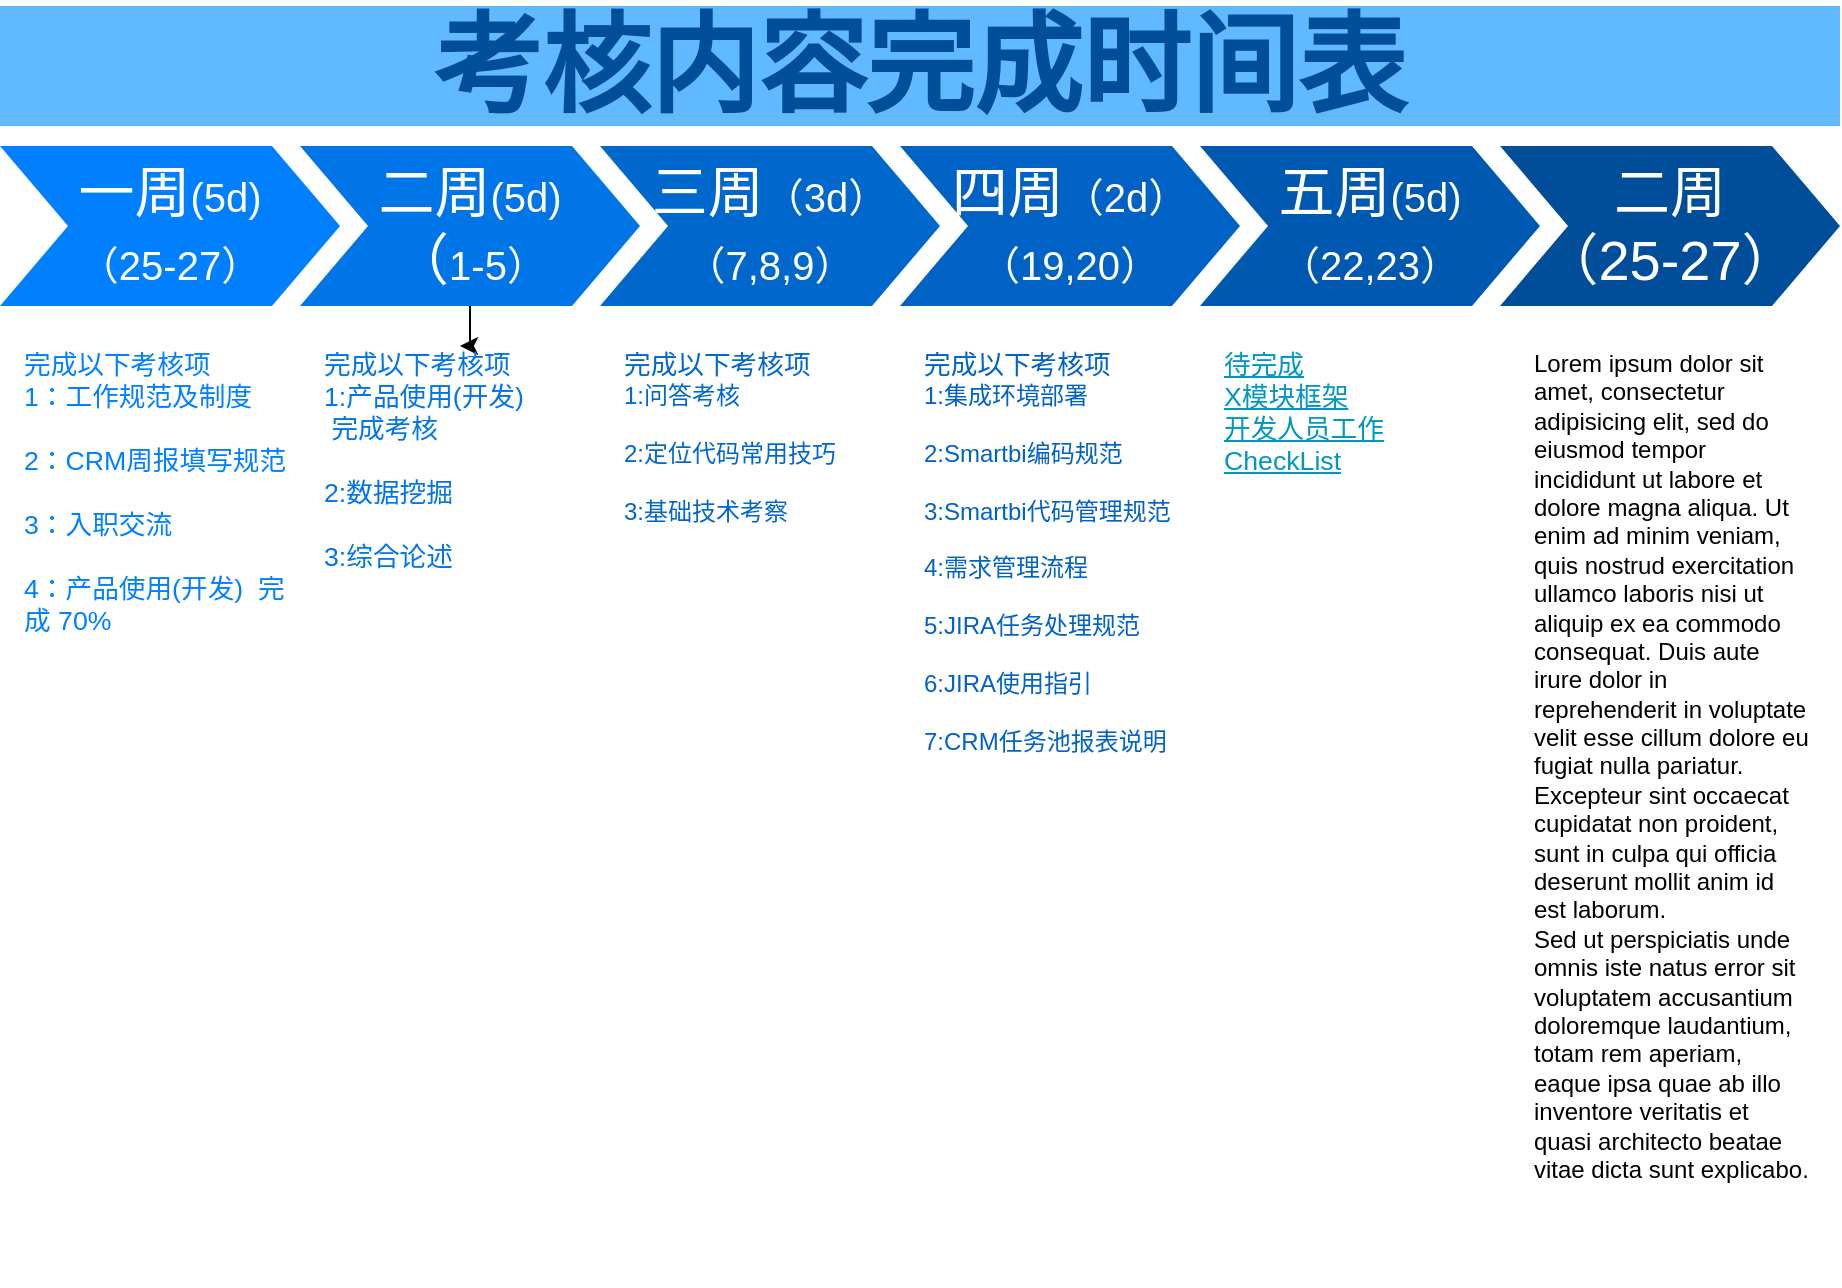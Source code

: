 <mxfile version="14.4.2" type="github">
  <diagram name="Page-1" id="d9b1e647-80fa-b4a2-5024-87a742678bcc">
    <mxGraphModel dx="1422" dy="762" grid="1" gridSize="10" guides="1" tooltips="1" connect="1" arrows="1" fold="1" page="1" pageScale="1" pageWidth="1100" pageHeight="850" background="#ffffff" math="0" shadow="0">
      <root>
        <mxCell id="0" />
        <mxCell id="1" parent="0" />
        <mxCell id="57fe6abec08f04cb-1" value="一周&lt;font style=&quot;font-size: 20px&quot;&gt;(5d)&lt;/font&gt;&lt;br&gt;&lt;font style=&quot;font-size: 20px&quot;&gt;（25-27）&lt;/font&gt;" style="shape=step;whiteSpace=wrap;html=1;fontSize=28;fontColor=#FFFFFF;strokeColor=none;fillColor=#0080FF;" parent="1" vertex="1">
          <mxGeometry x="90" y="180" width="170" height="80" as="geometry" />
        </mxCell>
        <mxCell id="Bvc8APwwQaWXMPsRPmAm-2" value="" style="edgeStyle=orthogonalEdgeStyle;rounded=0;orthogonalLoop=1;jettySize=auto;html=1;" edge="1" parent="1" source="57fe6abec08f04cb-2" target="57fe6abec08f04cb-9">
          <mxGeometry relative="1" as="geometry" />
        </mxCell>
        <mxCell id="57fe6abec08f04cb-2" value="二周&lt;font style=&quot;font-size: 20px&quot;&gt;(5d)&lt;/font&gt;&lt;br&gt;（&lt;font style=&quot;font-size: 20px&quot;&gt;1-5）&lt;/font&gt;" style="shape=step;whiteSpace=wrap;html=1;fontSize=28;fontColor=#FFFFFF;strokeColor=none;fillColor=#0075E8;" parent="1" vertex="1">
          <mxGeometry x="240" y="180" width="170" height="80" as="geometry" />
        </mxCell>
        <mxCell id="57fe6abec08f04cb-3" value="&lt;font style=&quot;font-size: 28px&quot;&gt;三周&lt;/font&gt;&lt;font style=&quot;font-size: 20px&quot;&gt;（3d）&lt;br&gt;（7,8,9）&lt;/font&gt;" style="shape=step;whiteSpace=wrap;html=1;fontSize=28;fontColor=#FFFFFF;strokeColor=none;fillColor=#0067CC;" parent="1" vertex="1">
          <mxGeometry x="390" y="180" width="170" height="80" as="geometry" />
        </mxCell>
        <mxCell id="57fe6abec08f04cb-4" value="四周&lt;font style=&quot;font-size: 20px&quot;&gt;（2d）&lt;br&gt;（19,20）&lt;/font&gt;" style="shape=step;whiteSpace=wrap;html=1;fontSize=28;fontColor=#FFFFFF;strokeColor=none;fillColor=#0062C4;" parent="1" vertex="1">
          <mxGeometry x="540" y="180" width="170" height="80" as="geometry" />
        </mxCell>
        <mxCell id="57fe6abec08f04cb-5" value="&lt;font style=&quot;font-size: 28px&quot;&gt;五周&lt;/font&gt;&lt;font style=&quot;font-size: 20px&quot;&gt;(5d)&lt;br&gt;（22,23）&lt;/font&gt;" style="shape=step;whiteSpace=wrap;html=1;fontSize=28;fillColor=#0059B0;fontColor=#FFFFFF;strokeColor=none;" parent="1" vertex="1">
          <mxGeometry x="690" y="180" width="170" height="80" as="geometry" />
        </mxCell>
        <mxCell id="57fe6abec08f04cb-6" value="二周&lt;br&gt;（25-27）" style="shape=step;whiteSpace=wrap;html=1;fontSize=28;fillColor=#004D99;fontColor=#FFFFFF;strokeColor=none;" parent="1" vertex="1">
          <mxGeometry x="840" y="180" width="170" height="80" as="geometry" />
        </mxCell>
        <mxCell id="57fe6abec08f04cb-7" value="考核内容完成时间表" style="text;html=1;strokeColor=none;fillColor=#61BAFF;align=center;verticalAlign=middle;whiteSpace=wrap;fontSize=54;fontStyle=1;fontColor=#004D99;" parent="1" vertex="1">
          <mxGeometry x="90" y="110" width="920" height="60" as="geometry" />
        </mxCell>
        <mxCell id="57fe6abec08f04cb-8" value="&lt;div&gt;&lt;font color=&quot;#0080ff&quot;&gt;&lt;span style=&quot;font-size: 13.333px&quot;&gt;完成以下考核项&lt;/span&gt;&lt;span style=&quot;font-size: 13.333px&quot;&gt;&lt;br&gt;&lt;/span&gt;&lt;/font&gt;&lt;/div&gt;&lt;div&gt;&lt;span style=&quot;font-size: 13.333px&quot;&gt;&lt;font color=&quot;#0080ff&quot;&gt;1：工作规范及制度&lt;/font&gt;&lt;/span&gt;&lt;/div&gt;&lt;div&gt;&lt;span style=&quot;font-size: 13.333px&quot;&gt;&lt;font color=&quot;#0080ff&quot;&gt;&lt;br&gt;&lt;/font&gt;&lt;/span&gt;&lt;/div&gt;&lt;div&gt;&lt;span style=&quot;font-size: 13.333px&quot;&gt;&lt;font color=&quot;#0080ff&quot;&gt;2：CRM周报填写规范&lt;/font&gt;&lt;/span&gt;&lt;/div&gt;&lt;div&gt;&lt;span style=&quot;font-size: 13.333px&quot;&gt;&lt;font color=&quot;#0080ff&quot;&gt;&lt;br&gt;&lt;/font&gt;&lt;/span&gt;&lt;/div&gt;&lt;div&gt;&lt;span style=&quot;font-size: 13.333px&quot;&gt;&lt;font color=&quot;#0080ff&quot;&gt;3：入职交流&lt;/font&gt;&lt;/span&gt;&lt;/div&gt;&lt;div&gt;&lt;span style=&quot;font-size: 13.333px&quot;&gt;&lt;font color=&quot;#0080ff&quot;&gt;&lt;br&gt;&lt;/font&gt;&lt;/span&gt;&lt;/div&gt;&lt;div&gt;&lt;span style=&quot;font-size: 13.333px&quot;&gt;&lt;font color=&quot;#0080ff&quot;&gt;4：产品使用(开发)&amp;nbsp; 完成 70%&lt;/font&gt;&lt;/span&gt;&lt;/div&gt;" style="text;spacingTop=-5;fillColor=#ffffff;whiteSpace=wrap;html=1;align=left;fontSize=12;fontFamily=Helvetica;fillColor=none;strokeColor=none;" parent="1" vertex="1">
          <mxGeometry x="100" y="280" width="140" height="470" as="geometry" />
        </mxCell>
        <mxCell id="57fe6abec08f04cb-9" value="&lt;div&gt;&lt;span style=&quot;font-size: 13.333px&quot;&gt;&lt;font color=&quot;#0075e8&quot;&gt;完成以下考核项&lt;/font&gt;&lt;/span&gt;&lt;/div&gt;&lt;div&gt;&lt;span style=&quot;font-size: 13.333px&quot;&gt;&lt;font color=&quot;#0075e8&quot;&gt;1:产品使用(开发)&amp;nbsp; &amp;nbsp; &amp;nbsp; &amp;nbsp;完成考核&lt;/font&gt;&lt;/span&gt;&lt;/div&gt;&lt;div&gt;&lt;span style=&quot;font-size: 13.333px&quot;&gt;&lt;font color=&quot;#0075e8&quot;&gt;&lt;br&gt;&lt;/font&gt;&lt;/span&gt;&lt;/div&gt;&lt;div&gt;&lt;span style=&quot;font-size: 13.333px&quot;&gt;&lt;font color=&quot;#0075e8&quot;&gt;2:数据挖掘&lt;/font&gt;&lt;/span&gt;&lt;/div&gt;&lt;div&gt;&lt;span style=&quot;font-size: 13.333px&quot;&gt;&lt;font color=&quot;#0075e8&quot;&gt;&lt;br&gt;&lt;/font&gt;&lt;/span&gt;&lt;/div&gt;&lt;div&gt;&lt;span style=&quot;font-size: 13.333px&quot;&gt;&lt;font color=&quot;#0075e8&quot;&gt;3:综合论述&lt;/font&gt;&lt;/span&gt;&lt;/div&gt;&lt;div&gt;&lt;br&gt;&lt;/div&gt;" style="text;spacingTop=-5;fillColor=#ffffff;whiteSpace=wrap;html=1;align=left;fontSize=12;fontFamily=Helvetica;fillColor=none;strokeColor=none;" parent="1" vertex="1">
          <mxGeometry x="250" y="280" width="140" height="470" as="geometry" />
        </mxCell>
        <mxCell id="57fe6abec08f04cb-10" value="&lt;div&gt;&lt;font color=&quot;#0067cc&quot;&gt;&lt;span style=&quot;font-size: 13.333px&quot;&gt;完成以下考核项&lt;/span&gt;&lt;br&gt;&lt;/font&gt;&lt;/div&gt;&lt;div&gt;&lt;font color=&quot;#0067cc&quot;&gt;1:问答考核&lt;/font&gt;&lt;/div&gt;&lt;div&gt;&lt;font color=&quot;#0067cc&quot;&gt;&lt;br&gt;&lt;/font&gt;&lt;/div&gt;&lt;div&gt;&lt;font color=&quot;#0067cc&quot;&gt;2:定位代码常用技巧&lt;/font&gt;&lt;/div&gt;&lt;div&gt;&lt;font color=&quot;#0067cc&quot;&gt;&lt;br&gt;&lt;/font&gt;&lt;/div&gt;&lt;div&gt;&lt;font color=&quot;#0067cc&quot;&gt;3:基础技术考察&lt;/font&gt;&lt;/div&gt;" style="text;spacingTop=-5;fillColor=#ffffff;whiteSpace=wrap;html=1;align=left;fontSize=12;fontFamily=Helvetica;fillColor=none;strokeColor=none;" parent="1" vertex="1">
          <mxGeometry x="400" y="280" width="140" height="470" as="geometry" />
        </mxCell>
        <mxCell id="57fe6abec08f04cb-11" value="&lt;div&gt;&lt;div&gt;&lt;font color=&quot;#0062c4&quot;&gt;&lt;span style=&quot;font-size: 13.333px&quot;&gt;完成以下考核项&lt;/span&gt;&lt;br&gt;&lt;/font&gt;&lt;/div&gt;&lt;div&gt;&lt;font color=&quot;#0062c4&quot;&gt;1:集成环境部署&lt;span&gt;	&lt;/span&gt;&amp;nbsp; &amp;nbsp;&lt;span&gt;					&lt;/span&gt;&lt;/font&gt;&lt;/div&gt;&lt;div&gt;&lt;font color=&quot;#0062c4&quot;&gt;&lt;br&gt;&lt;/font&gt;&lt;/div&gt;&lt;div&gt;&lt;font color=&quot;#0062c4&quot;&gt;2:Smartbi编码规范&lt;span&gt;						&lt;/span&gt;&lt;/font&gt;&lt;/div&gt;&lt;div&gt;&lt;font color=&quot;#0062c4&quot;&gt;&lt;br&gt;&lt;/font&gt;&lt;/div&gt;&lt;div&gt;&lt;font color=&quot;#0062c4&quot;&gt;3:Smartbi代码管理规范&lt;/font&gt;&lt;/div&gt;&lt;div&gt;&lt;font color=&quot;#0062c4&quot;&gt;&lt;span&gt;					&lt;/span&gt;&lt;/font&gt;&lt;/div&gt;&lt;div&gt;&lt;font color=&quot;#0062c4&quot;&gt;&lt;br&gt;&lt;/font&gt;&lt;/div&gt;&lt;div&gt;&lt;font color=&quot;#0062c4&quot;&gt;4:需求管理流程&lt;/font&gt;&lt;/div&gt;&lt;div&gt;&lt;font color=&quot;#0062c4&quot;&gt;&lt;br&gt;&lt;/font&gt;&lt;/div&gt;&lt;div&gt;&lt;font color=&quot;#0062c4&quot;&gt;5:JIRA任务处理规范&lt;/font&gt;&lt;/div&gt;&lt;div&gt;&lt;font color=&quot;#0062c4&quot;&gt;&lt;br&gt;&lt;/font&gt;&lt;/div&gt;&lt;div&gt;&lt;font color=&quot;#0062c4&quot;&gt;6:JIRA使用指引&lt;/font&gt;&lt;/div&gt;&lt;div&gt;&lt;font color=&quot;#0062c4&quot;&gt;&lt;br&gt;&lt;/font&gt;&lt;/div&gt;&lt;div&gt;&lt;font color=&quot;#0062c4&quot;&gt;7:CRM任务池报表说明&lt;/font&gt;&lt;/div&gt;&lt;/div&gt;&lt;div&gt;&lt;br&gt;&lt;/div&gt;" style="text;spacingTop=-5;fillColor=#ffffff;whiteSpace=wrap;html=1;align=left;fontSize=12;fontFamily=Helvetica;fillColor=none;strokeColor=none;" parent="1" vertex="1">
          <mxGeometry x="550" y="280" width="140" height="470" as="geometry" />
        </mxCell>
        <mxCell id="57fe6abec08f04cb-12" value="&lt;div&gt;&lt;font color=&quot;#0097c2&quot;&gt;&lt;span style=&quot;font-size: 13.333px&quot;&gt;&lt;u&gt;待完成&lt;/u&gt;&lt;/span&gt;&lt;/font&gt;&lt;/div&gt;&lt;div&gt;&lt;font color=&quot;#0097c2&quot;&gt;&lt;span style=&quot;font-size: 13.333px&quot;&gt;&lt;u&gt;X模块框架&lt;/u&gt;&lt;/span&gt;&lt;/font&gt;&lt;/div&gt;&lt;div&gt;&lt;font color=&quot;#0097c2&quot;&gt;&lt;span style=&quot;font-size: 13.333px&quot;&gt;&lt;u&gt;开发人员工作CheckList&lt;/u&gt;&lt;/span&gt;&lt;/font&gt;&lt;/div&gt;" style="text;spacingTop=-5;fillColor=#ffffff;whiteSpace=wrap;html=1;align=left;fontSize=12;fontFamily=Helvetica;fillColor=none;strokeColor=none;" parent="1" vertex="1">
          <mxGeometry x="700" y="280" width="140" height="470" as="geometry" />
        </mxCell>
        <mxCell id="57fe6abec08f04cb-13" value="Lorem ipsum dolor sit amet, consectetur adipisicing elit, sed do eiusmod tempor incididunt ut labore et dolore magna aliqua. Ut enim ad minim veniam, quis nostrud exercitation ullamco laboris nisi ut aliquip ex ea commodo consequat. Duis aute irure dolor in reprehenderit in voluptate velit esse cillum dolore eu fugiat nulla pariatur. Excepteur sint occaecat cupidatat non proident, sunt in culpa qui officia deserunt mollit anim id est laborum.&lt;br&gt;Sed ut perspiciatis unde omnis iste natus error sit voluptatem accusantium doloremque laudantium, totam rem aperiam, eaque ipsa quae ab illo inventore veritatis et quasi architecto beatae vitae dicta sunt explicabo." style="text;spacingTop=-5;fillColor=#ffffff;whiteSpace=wrap;html=1;align=left;fontSize=12;fontFamily=Helvetica;fillColor=none;strokeColor=none;" parent="1" vertex="1">
          <mxGeometry x="855" y="280" width="140" height="470" as="geometry" />
        </mxCell>
      </root>
    </mxGraphModel>
  </diagram>
</mxfile>
